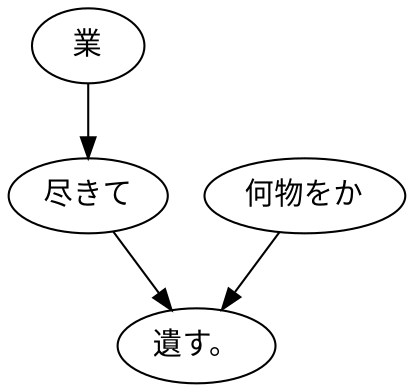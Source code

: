 digraph graph5801 {
	node0 [label="業"];
	node1 [label="尽きて"];
	node2 [label="何物をか"];
	node3 [label="遺す。"];
	node0 -> node1;
	node1 -> node3;
	node2 -> node3;
}
